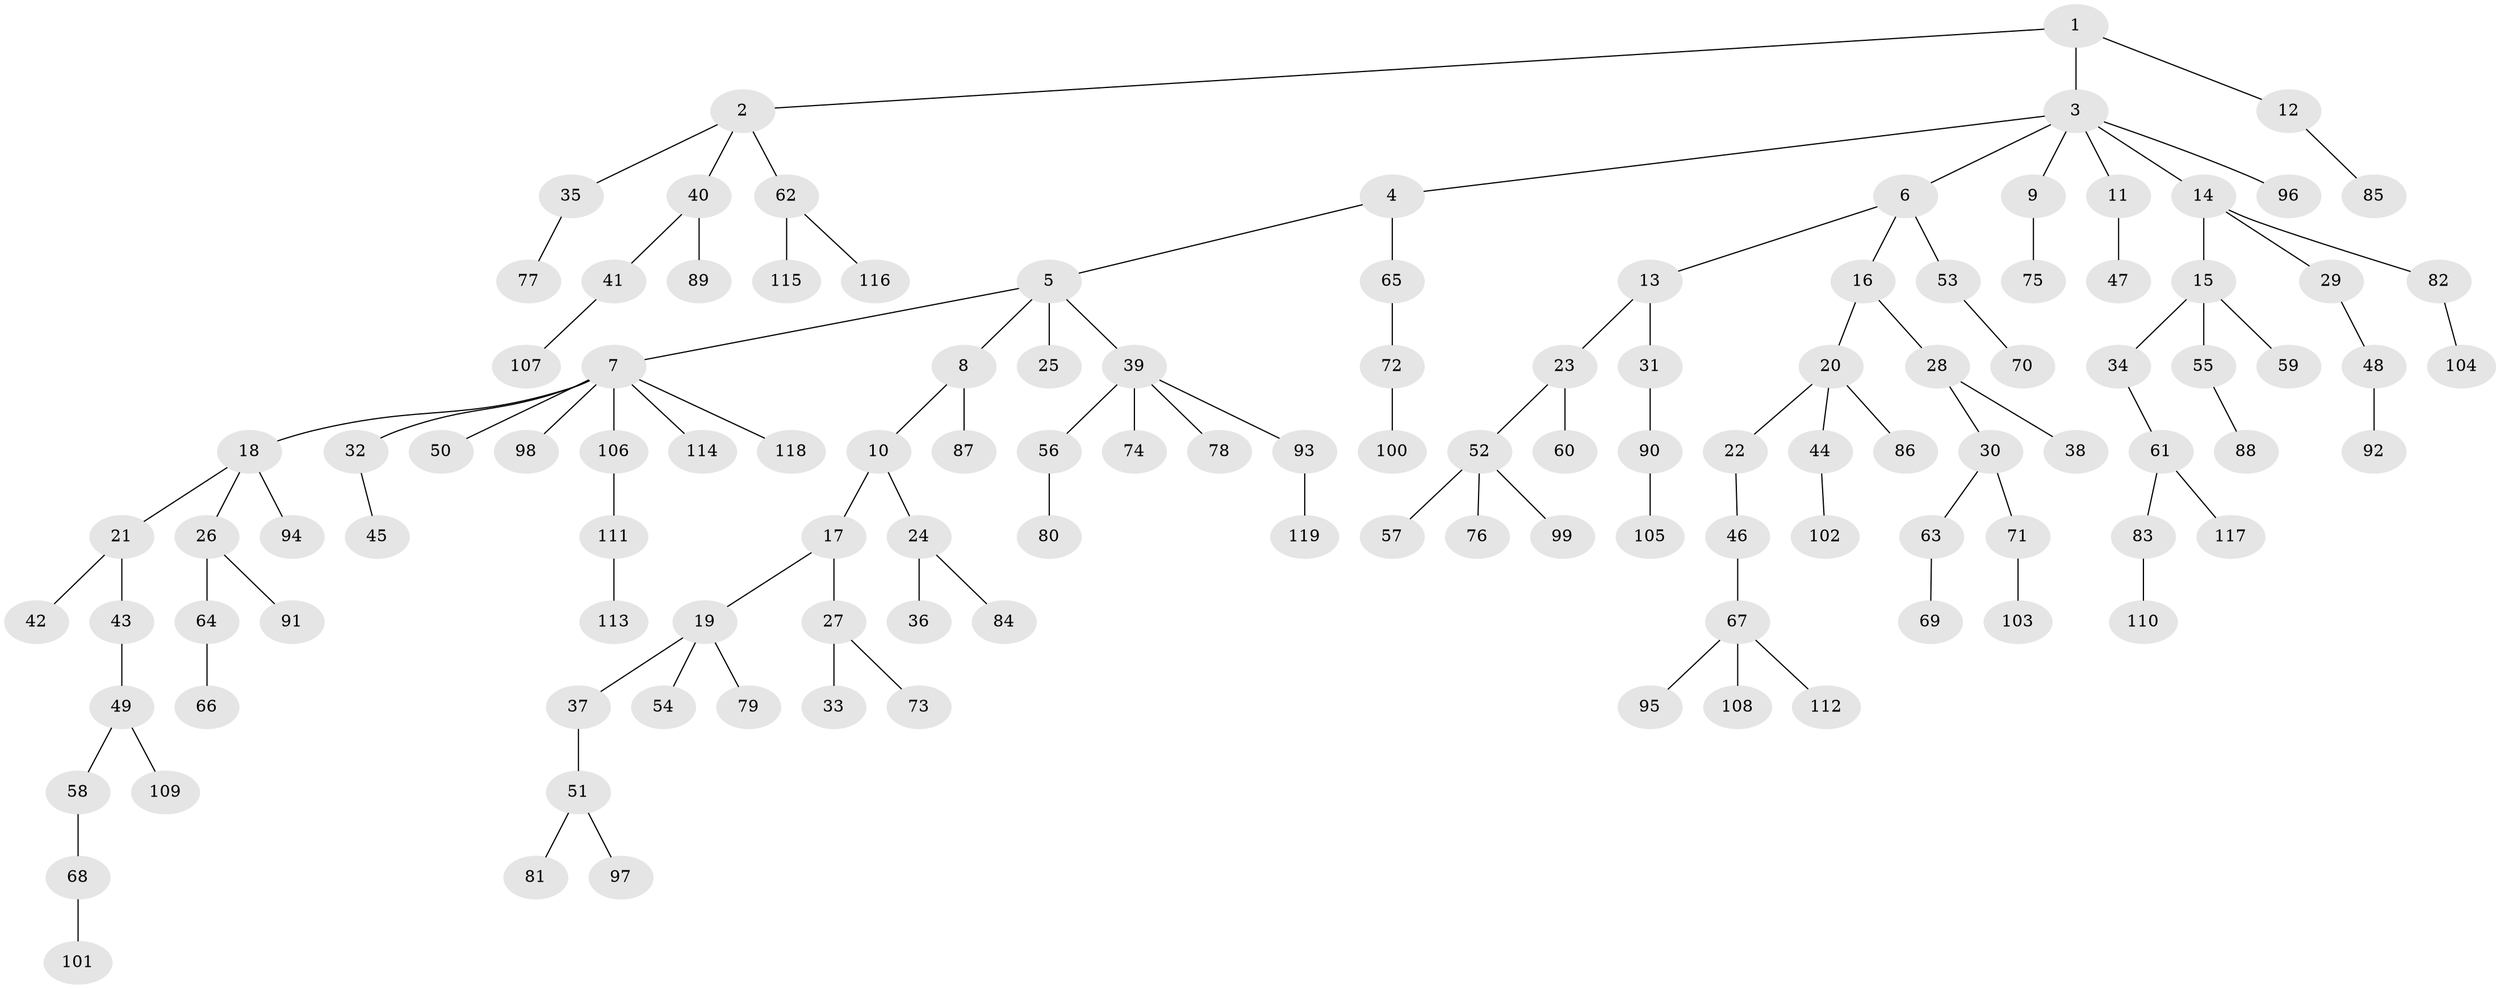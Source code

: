 // coarse degree distribution, {3: 0.13095238095238096, 5: 0.023809523809523808, 9: 0.011904761904761904, 11: 0.011904761904761904, 2: 0.15476190476190477, 1: 0.5833333333333334, 4: 0.08333333333333333}
// Generated by graph-tools (version 1.1) at 2025/52/02/27/25 19:52:10]
// undirected, 119 vertices, 118 edges
graph export_dot {
graph [start="1"]
  node [color=gray90,style=filled];
  1;
  2;
  3;
  4;
  5;
  6;
  7;
  8;
  9;
  10;
  11;
  12;
  13;
  14;
  15;
  16;
  17;
  18;
  19;
  20;
  21;
  22;
  23;
  24;
  25;
  26;
  27;
  28;
  29;
  30;
  31;
  32;
  33;
  34;
  35;
  36;
  37;
  38;
  39;
  40;
  41;
  42;
  43;
  44;
  45;
  46;
  47;
  48;
  49;
  50;
  51;
  52;
  53;
  54;
  55;
  56;
  57;
  58;
  59;
  60;
  61;
  62;
  63;
  64;
  65;
  66;
  67;
  68;
  69;
  70;
  71;
  72;
  73;
  74;
  75;
  76;
  77;
  78;
  79;
  80;
  81;
  82;
  83;
  84;
  85;
  86;
  87;
  88;
  89;
  90;
  91;
  92;
  93;
  94;
  95;
  96;
  97;
  98;
  99;
  100;
  101;
  102;
  103;
  104;
  105;
  106;
  107;
  108;
  109;
  110;
  111;
  112;
  113;
  114;
  115;
  116;
  117;
  118;
  119;
  1 -- 2;
  1 -- 3;
  1 -- 12;
  2 -- 35;
  2 -- 40;
  2 -- 62;
  3 -- 4;
  3 -- 6;
  3 -- 9;
  3 -- 11;
  3 -- 14;
  3 -- 96;
  4 -- 5;
  4 -- 65;
  5 -- 7;
  5 -- 8;
  5 -- 25;
  5 -- 39;
  6 -- 13;
  6 -- 16;
  6 -- 53;
  7 -- 18;
  7 -- 32;
  7 -- 50;
  7 -- 98;
  7 -- 106;
  7 -- 114;
  7 -- 118;
  8 -- 10;
  8 -- 87;
  9 -- 75;
  10 -- 17;
  10 -- 24;
  11 -- 47;
  12 -- 85;
  13 -- 23;
  13 -- 31;
  14 -- 15;
  14 -- 29;
  14 -- 82;
  15 -- 34;
  15 -- 55;
  15 -- 59;
  16 -- 20;
  16 -- 28;
  17 -- 19;
  17 -- 27;
  18 -- 21;
  18 -- 26;
  18 -- 94;
  19 -- 37;
  19 -- 54;
  19 -- 79;
  20 -- 22;
  20 -- 44;
  20 -- 86;
  21 -- 42;
  21 -- 43;
  22 -- 46;
  23 -- 52;
  23 -- 60;
  24 -- 36;
  24 -- 84;
  26 -- 64;
  26 -- 91;
  27 -- 33;
  27 -- 73;
  28 -- 30;
  28 -- 38;
  29 -- 48;
  30 -- 63;
  30 -- 71;
  31 -- 90;
  32 -- 45;
  34 -- 61;
  35 -- 77;
  37 -- 51;
  39 -- 56;
  39 -- 74;
  39 -- 78;
  39 -- 93;
  40 -- 41;
  40 -- 89;
  41 -- 107;
  43 -- 49;
  44 -- 102;
  46 -- 67;
  48 -- 92;
  49 -- 58;
  49 -- 109;
  51 -- 81;
  51 -- 97;
  52 -- 57;
  52 -- 76;
  52 -- 99;
  53 -- 70;
  55 -- 88;
  56 -- 80;
  58 -- 68;
  61 -- 83;
  61 -- 117;
  62 -- 115;
  62 -- 116;
  63 -- 69;
  64 -- 66;
  65 -- 72;
  67 -- 95;
  67 -- 108;
  67 -- 112;
  68 -- 101;
  71 -- 103;
  72 -- 100;
  82 -- 104;
  83 -- 110;
  90 -- 105;
  93 -- 119;
  106 -- 111;
  111 -- 113;
}
